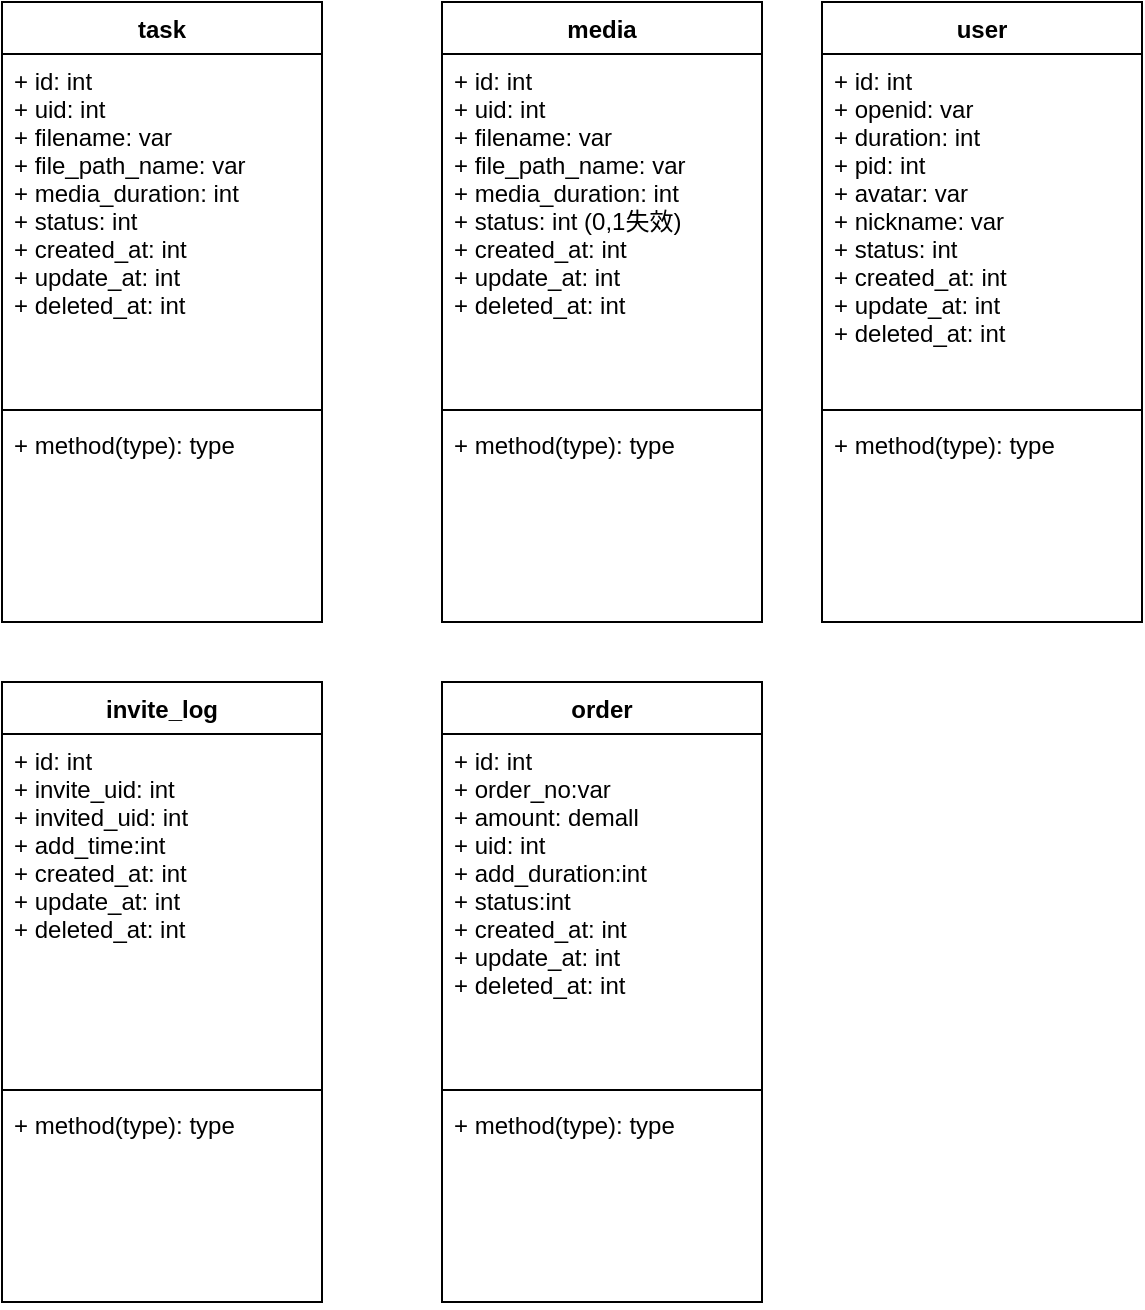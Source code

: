<mxfile version="14.6.11" type="github">
  <diagram id="VG37xd5B6LjbR5G9MZou" name="Page-1">
    <mxGraphModel dx="782" dy="471" grid="1" gridSize="10" guides="1" tooltips="1" connect="1" arrows="1" fold="1" page="1" pageScale="1" pageWidth="827" pageHeight="1169" math="0" shadow="0">
      <root>
        <mxCell id="0" />
        <mxCell id="1" parent="0" />
        <mxCell id="FIUmByhjWo9deh3YZRLX-1" value="task" style="swimlane;fontStyle=1;align=center;verticalAlign=top;childLayout=stackLayout;horizontal=1;startSize=26;horizontalStack=0;resizeParent=1;resizeParentMax=0;resizeLast=0;collapsible=1;marginBottom=0;" parent="1" vertex="1">
          <mxGeometry x="230" y="160" width="160" height="310" as="geometry" />
        </mxCell>
        <mxCell id="FIUmByhjWo9deh3YZRLX-2" value="+ id: int&#xa;+ uid: int&#xa;+ filename: var&#xa;+ file_path_name: var&#xa;+ media_duration: int&#xa;+ status: int&#xa;+ created_at: int&#xa;+ update_at: int&#xa;+ deleted_at: int" style="text;strokeColor=none;fillColor=none;align=left;verticalAlign=top;spacingLeft=4;spacingRight=4;overflow=hidden;rotatable=0;points=[[0,0.5],[1,0.5]];portConstraint=eastwest;" parent="FIUmByhjWo9deh3YZRLX-1" vertex="1">
          <mxGeometry y="26" width="160" height="174" as="geometry" />
        </mxCell>
        <mxCell id="FIUmByhjWo9deh3YZRLX-3" value="" style="line;strokeWidth=1;fillColor=none;align=left;verticalAlign=middle;spacingTop=-1;spacingLeft=3;spacingRight=3;rotatable=0;labelPosition=right;points=[];portConstraint=eastwest;" parent="FIUmByhjWo9deh3YZRLX-1" vertex="1">
          <mxGeometry y="200" width="160" height="8" as="geometry" />
        </mxCell>
        <mxCell id="FIUmByhjWo9deh3YZRLX-4" value="+ method(type): type" style="text;strokeColor=none;fillColor=none;align=left;verticalAlign=top;spacingLeft=4;spacingRight=4;overflow=hidden;rotatable=0;points=[[0,0.5],[1,0.5]];portConstraint=eastwest;" parent="FIUmByhjWo9deh3YZRLX-1" vertex="1">
          <mxGeometry y="208" width="160" height="102" as="geometry" />
        </mxCell>
        <mxCell id="FIUmByhjWo9deh3YZRLX-14" value="media" style="swimlane;fontStyle=1;align=center;verticalAlign=top;childLayout=stackLayout;horizontal=1;startSize=26;horizontalStack=0;resizeParent=1;resizeParentMax=0;resizeLast=0;collapsible=1;marginBottom=0;" parent="1" vertex="1">
          <mxGeometry x="450" y="160" width="160" height="310" as="geometry" />
        </mxCell>
        <mxCell id="FIUmByhjWo9deh3YZRLX-15" value="+ id: int&#xa;+ uid: int&#xa;+ filename: var&#xa;+ file_path_name: var&#xa;+ media_duration: int&#xa;+ status: int (0,1失效)&#xa;+ created_at: int&#xa;+ update_at: int&#xa;+ deleted_at: int" style="text;strokeColor=none;fillColor=none;align=left;verticalAlign=top;spacingLeft=4;spacingRight=4;overflow=hidden;rotatable=0;points=[[0,0.5],[1,0.5]];portConstraint=eastwest;" parent="FIUmByhjWo9deh3YZRLX-14" vertex="1">
          <mxGeometry y="26" width="160" height="174" as="geometry" />
        </mxCell>
        <mxCell id="FIUmByhjWo9deh3YZRLX-16" value="" style="line;strokeWidth=1;fillColor=none;align=left;verticalAlign=middle;spacingTop=-1;spacingLeft=3;spacingRight=3;rotatable=0;labelPosition=right;points=[];portConstraint=eastwest;" parent="FIUmByhjWo9deh3YZRLX-14" vertex="1">
          <mxGeometry y="200" width="160" height="8" as="geometry" />
        </mxCell>
        <mxCell id="FIUmByhjWo9deh3YZRLX-17" value="+ method(type): type" style="text;strokeColor=none;fillColor=none;align=left;verticalAlign=top;spacingLeft=4;spacingRight=4;overflow=hidden;rotatable=0;points=[[0,0.5],[1,0.5]];portConstraint=eastwest;" parent="FIUmByhjWo9deh3YZRLX-14" vertex="1">
          <mxGeometry y="208" width="160" height="102" as="geometry" />
        </mxCell>
        <mxCell id="FIUmByhjWo9deh3YZRLX-18" value="user" style="swimlane;fontStyle=1;align=center;verticalAlign=top;childLayout=stackLayout;horizontal=1;startSize=26;horizontalStack=0;resizeParent=1;resizeParentMax=0;resizeLast=0;collapsible=1;marginBottom=0;" parent="1" vertex="1">
          <mxGeometry x="640" y="160" width="160" height="310" as="geometry" />
        </mxCell>
        <mxCell id="FIUmByhjWo9deh3YZRLX-19" value="+ id: int&#xa;+ openid: var&#xa;+ duration: int&#xa;+ pid: int&#xa;+ avatar: var&#xa;+ nickname: var&#xa;+ status: int&#xa;+ created_at: int&#xa;+ update_at: int&#xa;+ deleted_at: int" style="text;strokeColor=none;fillColor=none;align=left;verticalAlign=top;spacingLeft=4;spacingRight=4;overflow=hidden;rotatable=0;points=[[0,0.5],[1,0.5]];portConstraint=eastwest;" parent="FIUmByhjWo9deh3YZRLX-18" vertex="1">
          <mxGeometry y="26" width="160" height="174" as="geometry" />
        </mxCell>
        <mxCell id="FIUmByhjWo9deh3YZRLX-20" value="" style="line;strokeWidth=1;fillColor=none;align=left;verticalAlign=middle;spacingTop=-1;spacingLeft=3;spacingRight=3;rotatable=0;labelPosition=right;points=[];portConstraint=eastwest;" parent="FIUmByhjWo9deh3YZRLX-18" vertex="1">
          <mxGeometry y="200" width="160" height="8" as="geometry" />
        </mxCell>
        <mxCell id="FIUmByhjWo9deh3YZRLX-21" value="+ method(type): type" style="text;strokeColor=none;fillColor=none;align=left;verticalAlign=top;spacingLeft=4;spacingRight=4;overflow=hidden;rotatable=0;points=[[0,0.5],[1,0.5]];portConstraint=eastwest;" parent="FIUmByhjWo9deh3YZRLX-18" vertex="1">
          <mxGeometry y="208" width="160" height="102" as="geometry" />
        </mxCell>
        <mxCell id="FIUmByhjWo9deh3YZRLX-22" value="invite_log" style="swimlane;fontStyle=1;align=center;verticalAlign=top;childLayout=stackLayout;horizontal=1;startSize=26;horizontalStack=0;resizeParent=1;resizeParentMax=0;resizeLast=0;collapsible=1;marginBottom=0;" parent="1" vertex="1">
          <mxGeometry x="230" y="500" width="160" height="310" as="geometry" />
        </mxCell>
        <mxCell id="FIUmByhjWo9deh3YZRLX-23" value="+ id: int&#xa;+ invite_uid: int&#xa;+ invited_uid: int&#xa;+ add_time:int&#xa;+ created_at: int&#xa;+ update_at: int&#xa;+ deleted_at: int" style="text;strokeColor=none;fillColor=none;align=left;verticalAlign=top;spacingLeft=4;spacingRight=4;overflow=hidden;rotatable=0;points=[[0,0.5],[1,0.5]];portConstraint=eastwest;" parent="FIUmByhjWo9deh3YZRLX-22" vertex="1">
          <mxGeometry y="26" width="160" height="174" as="geometry" />
        </mxCell>
        <mxCell id="FIUmByhjWo9deh3YZRLX-24" value="" style="line;strokeWidth=1;fillColor=none;align=left;verticalAlign=middle;spacingTop=-1;spacingLeft=3;spacingRight=3;rotatable=0;labelPosition=right;points=[];portConstraint=eastwest;" parent="FIUmByhjWo9deh3YZRLX-22" vertex="1">
          <mxGeometry y="200" width="160" height="8" as="geometry" />
        </mxCell>
        <mxCell id="FIUmByhjWo9deh3YZRLX-25" value="+ method(type): type" style="text;strokeColor=none;fillColor=none;align=left;verticalAlign=top;spacingLeft=4;spacingRight=4;overflow=hidden;rotatable=0;points=[[0,0.5],[1,0.5]];portConstraint=eastwest;" parent="FIUmByhjWo9deh3YZRLX-22" vertex="1">
          <mxGeometry y="208" width="160" height="102" as="geometry" />
        </mxCell>
        <mxCell id="FIUmByhjWo9deh3YZRLX-26" value="order" style="swimlane;fontStyle=1;align=center;verticalAlign=top;childLayout=stackLayout;horizontal=1;startSize=26;horizontalStack=0;resizeParent=1;resizeParentMax=0;resizeLast=0;collapsible=1;marginBottom=0;" parent="1" vertex="1">
          <mxGeometry x="450" y="500" width="160" height="310" as="geometry" />
        </mxCell>
        <mxCell id="FIUmByhjWo9deh3YZRLX-27" value="+ id: int&#xa;+ order_no:var&#xa;+ amount: demall&#xa;+ uid: int&#xa;+ add_duration:int&#xa;+ status:int&#xa;+ created_at: int&#xa;+ update_at: int&#xa;+ deleted_at: int" style="text;strokeColor=none;fillColor=none;align=left;verticalAlign=top;spacingLeft=4;spacingRight=4;overflow=hidden;rotatable=0;points=[[0,0.5],[1,0.5]];portConstraint=eastwest;" parent="FIUmByhjWo9deh3YZRLX-26" vertex="1">
          <mxGeometry y="26" width="160" height="174" as="geometry" />
        </mxCell>
        <mxCell id="FIUmByhjWo9deh3YZRLX-28" value="" style="line;strokeWidth=1;fillColor=none;align=left;verticalAlign=middle;spacingTop=-1;spacingLeft=3;spacingRight=3;rotatable=0;labelPosition=right;points=[];portConstraint=eastwest;" parent="FIUmByhjWo9deh3YZRLX-26" vertex="1">
          <mxGeometry y="200" width="160" height="8" as="geometry" />
        </mxCell>
        <mxCell id="FIUmByhjWo9deh3YZRLX-29" value="+ method(type): type" style="text;strokeColor=none;fillColor=none;align=left;verticalAlign=top;spacingLeft=4;spacingRight=4;overflow=hidden;rotatable=0;points=[[0,0.5],[1,0.5]];portConstraint=eastwest;" parent="FIUmByhjWo9deh3YZRLX-26" vertex="1">
          <mxGeometry y="208" width="160" height="102" as="geometry" />
        </mxCell>
      </root>
    </mxGraphModel>
  </diagram>
</mxfile>
